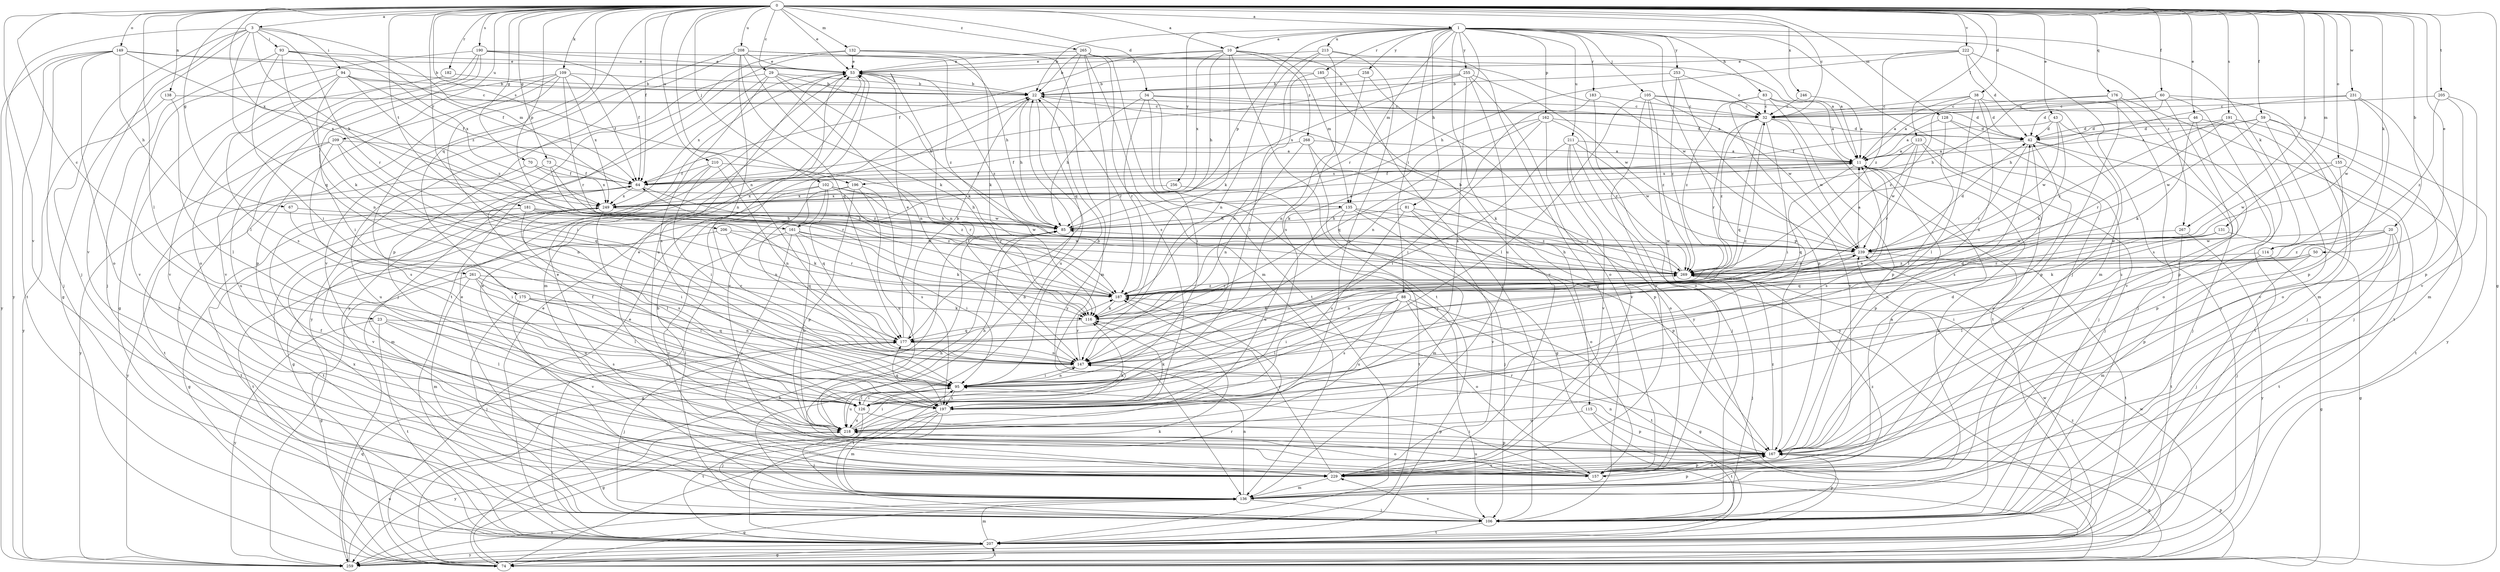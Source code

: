 strict digraph  {
0;
1;
3;
10;
11;
20;
22;
23;
29;
32;
34;
38;
42;
43;
46;
50;
53;
59;
60;
64;
67;
70;
73;
74;
81;
83;
85;
88;
93;
94;
95;
102;
105;
106;
109;
114;
115;
116;
123;
126;
128;
131;
132;
135;
136;
138;
147;
149;
155;
157;
161;
162;
167;
175;
176;
177;
181;
182;
183;
185;
187;
190;
191;
196;
197;
205;
206;
207;
208;
209;
210;
211;
213;
218;
222;
229;
231;
239;
246;
249;
253;
255;
256;
258;
259;
261;
265;
267;
268;
269;
0 -> 1  [label=a];
0 -> 3  [label=a];
0 -> 10  [label=a];
0 -> 20  [label=b];
0 -> 23  [label=c];
0 -> 29  [label=c];
0 -> 32  [label=c];
0 -> 34  [label=d];
0 -> 38  [label=d];
0 -> 43  [label=e];
0 -> 46  [label=e];
0 -> 50  [label=e];
0 -> 53  [label=e];
0 -> 59  [label=f];
0 -> 60  [label=f];
0 -> 64  [label=f];
0 -> 67  [label=g];
0 -> 70  [label=g];
0 -> 73  [label=g];
0 -> 74  [label=g];
0 -> 102  [label=j];
0 -> 109  [label=k];
0 -> 114  [label=k];
0 -> 123  [label=l];
0 -> 126  [label=l];
0 -> 128  [label=m];
0 -> 131  [label=m];
0 -> 132  [label=m];
0 -> 138  [label=n];
0 -> 147  [label=n];
0 -> 149  [label=o];
0 -> 155  [label=o];
0 -> 161  [label=p];
0 -> 175  [label=q];
0 -> 176  [label=q];
0 -> 181  [label=r];
0 -> 182  [label=r];
0 -> 190  [label=s];
0 -> 191  [label=s];
0 -> 196  [label=s];
0 -> 205  [label=t];
0 -> 206  [label=t];
0 -> 208  [label=u];
0 -> 209  [label=u];
0 -> 210  [label=u];
0 -> 222  [label=v];
0 -> 229  [label=v];
0 -> 231  [label=w];
0 -> 246  [label=x];
0 -> 249  [label=x];
0 -> 261  [label=z];
0 -> 265  [label=z];
0 -> 267  [label=z];
1 -> 10  [label=a];
1 -> 22  [label=b];
1 -> 81  [label=h];
1 -> 83  [label=h];
1 -> 88  [label=i];
1 -> 105  [label=j];
1 -> 106  [label=j];
1 -> 114  [label=k];
1 -> 115  [label=k];
1 -> 135  [label=m];
1 -> 161  [label=p];
1 -> 162  [label=p];
1 -> 167  [label=p];
1 -> 183  [label=r];
1 -> 185  [label=r];
1 -> 187  [label=r];
1 -> 211  [label=u];
1 -> 213  [label=u];
1 -> 253  [label=y];
1 -> 255  [label=y];
1 -> 256  [label=y];
1 -> 258  [label=y];
1 -> 267  [label=z];
3 -> 74  [label=g];
3 -> 85  [label=h];
3 -> 93  [label=i];
3 -> 94  [label=i];
3 -> 106  [label=j];
3 -> 135  [label=m];
3 -> 177  [label=q];
3 -> 187  [label=r];
3 -> 229  [label=v];
3 -> 259  [label=y];
10 -> 53  [label=e];
10 -> 64  [label=f];
10 -> 85  [label=h];
10 -> 106  [label=j];
10 -> 116  [label=k];
10 -> 135  [label=m];
10 -> 207  [label=t];
10 -> 249  [label=x];
10 -> 268  [label=z];
11 -> 64  [label=f];
11 -> 167  [label=p];
11 -> 177  [label=q];
11 -> 196  [label=s];
11 -> 197  [label=s];
20 -> 106  [label=j];
20 -> 116  [label=k];
20 -> 167  [label=p];
20 -> 207  [label=t];
20 -> 239  [label=w];
20 -> 269  [label=z];
22 -> 32  [label=c];
22 -> 85  [label=h];
22 -> 187  [label=r];
22 -> 218  [label=u];
22 -> 229  [label=v];
23 -> 126  [label=l];
23 -> 177  [label=q];
23 -> 197  [label=s];
23 -> 207  [label=t];
23 -> 259  [label=y];
29 -> 22  [label=b];
29 -> 85  [label=h];
29 -> 106  [label=j];
29 -> 116  [label=k];
29 -> 147  [label=n];
29 -> 197  [label=s];
29 -> 259  [label=y];
32 -> 42  [label=d];
32 -> 95  [label=i];
32 -> 177  [label=q];
32 -> 187  [label=r];
32 -> 239  [label=w];
32 -> 269  [label=z];
34 -> 11  [label=a];
34 -> 32  [label=c];
34 -> 85  [label=h];
34 -> 95  [label=i];
34 -> 106  [label=j];
34 -> 187  [label=r];
38 -> 11  [label=a];
38 -> 32  [label=c];
38 -> 42  [label=d];
38 -> 106  [label=j];
38 -> 126  [label=l];
38 -> 147  [label=n];
38 -> 269  [label=z];
42 -> 11  [label=a];
42 -> 106  [label=j];
42 -> 187  [label=r];
42 -> 197  [label=s];
42 -> 229  [label=v];
43 -> 42  [label=d];
43 -> 64  [label=f];
43 -> 116  [label=k];
43 -> 207  [label=t];
43 -> 239  [label=w];
46 -> 42  [label=d];
46 -> 106  [label=j];
46 -> 116  [label=k];
46 -> 218  [label=u];
50 -> 95  [label=i];
50 -> 106  [label=j];
50 -> 126  [label=l];
50 -> 269  [label=z];
53 -> 22  [label=b];
53 -> 136  [label=m];
53 -> 147  [label=n];
53 -> 218  [label=u];
53 -> 249  [label=x];
53 -> 269  [label=z];
59 -> 11  [label=a];
59 -> 42  [label=d];
59 -> 157  [label=o];
59 -> 229  [label=v];
59 -> 239  [label=w];
59 -> 259  [label=y];
60 -> 11  [label=a];
60 -> 32  [label=c];
60 -> 42  [label=d];
60 -> 136  [label=m];
60 -> 167  [label=p];
60 -> 197  [label=s];
64 -> 249  [label=x];
64 -> 259  [label=y];
64 -> 269  [label=z];
67 -> 85  [label=h];
67 -> 95  [label=i];
70 -> 64  [label=f];
70 -> 207  [label=t];
70 -> 249  [label=x];
73 -> 64  [label=f];
73 -> 187  [label=r];
73 -> 218  [label=u];
73 -> 269  [label=z];
74 -> 53  [label=e];
74 -> 85  [label=h];
74 -> 167  [label=p];
74 -> 187  [label=r];
74 -> 207  [label=t];
81 -> 85  [label=h];
81 -> 157  [label=o];
81 -> 197  [label=s];
81 -> 229  [label=v];
81 -> 269  [label=z];
83 -> 11  [label=a];
83 -> 32  [label=c];
83 -> 167  [label=p];
83 -> 207  [label=t];
83 -> 229  [label=v];
83 -> 269  [label=z];
85 -> 11  [label=a];
85 -> 74  [label=g];
85 -> 239  [label=w];
88 -> 74  [label=g];
88 -> 95  [label=i];
88 -> 116  [label=k];
88 -> 126  [label=l];
88 -> 157  [label=o];
88 -> 197  [label=s];
88 -> 207  [label=t];
88 -> 218  [label=u];
93 -> 53  [label=e];
93 -> 64  [label=f];
93 -> 95  [label=i];
93 -> 106  [label=j];
93 -> 116  [label=k];
93 -> 249  [label=x];
94 -> 22  [label=b];
94 -> 32  [label=c];
94 -> 64  [label=f];
94 -> 95  [label=i];
94 -> 197  [label=s];
94 -> 229  [label=v];
94 -> 269  [label=z];
95 -> 22  [label=b];
95 -> 42  [label=d];
95 -> 126  [label=l];
95 -> 147  [label=n];
95 -> 197  [label=s];
95 -> 218  [label=u];
102 -> 85  [label=h];
102 -> 136  [label=m];
102 -> 147  [label=n];
102 -> 177  [label=q];
102 -> 187  [label=r];
102 -> 239  [label=w];
102 -> 249  [label=x];
105 -> 32  [label=c];
105 -> 42  [label=d];
105 -> 126  [label=l];
105 -> 229  [label=v];
105 -> 239  [label=w];
105 -> 259  [label=y];
105 -> 269  [label=z];
106 -> 22  [label=b];
106 -> 53  [label=e];
106 -> 167  [label=p];
106 -> 207  [label=t];
106 -> 229  [label=v];
106 -> 249  [label=x];
109 -> 22  [label=b];
109 -> 64  [label=f];
109 -> 95  [label=i];
109 -> 167  [label=p];
109 -> 187  [label=r];
109 -> 207  [label=t];
109 -> 229  [label=v];
109 -> 249  [label=x];
114 -> 74  [label=g];
114 -> 136  [label=m];
114 -> 269  [label=z];
115 -> 167  [label=p];
115 -> 207  [label=t];
115 -> 218  [label=u];
116 -> 177  [label=q];
116 -> 239  [label=w];
123 -> 11  [label=a];
123 -> 106  [label=j];
123 -> 187  [label=r];
123 -> 229  [label=v];
123 -> 239  [label=w];
123 -> 249  [label=x];
126 -> 95  [label=i];
126 -> 106  [label=j];
126 -> 167  [label=p];
126 -> 218  [label=u];
128 -> 11  [label=a];
128 -> 42  [label=d];
128 -> 106  [label=j];
128 -> 126  [label=l];
131 -> 74  [label=g];
131 -> 147  [label=n];
131 -> 177  [label=q];
131 -> 187  [label=r];
131 -> 239  [label=w];
132 -> 53  [label=e];
132 -> 116  [label=k];
132 -> 136  [label=m];
132 -> 207  [label=t];
132 -> 239  [label=w];
132 -> 259  [label=y];
135 -> 85  [label=h];
135 -> 106  [label=j];
135 -> 136  [label=m];
135 -> 167  [label=p];
135 -> 218  [label=u];
135 -> 269  [label=z];
136 -> 11  [label=a];
136 -> 22  [label=b];
136 -> 53  [label=e];
136 -> 74  [label=g];
136 -> 95  [label=i];
136 -> 106  [label=j];
136 -> 147  [label=n];
136 -> 167  [label=p];
136 -> 259  [label=y];
136 -> 269  [label=z];
138 -> 32  [label=c];
138 -> 126  [label=l];
138 -> 259  [label=y];
147 -> 11  [label=a];
147 -> 32  [label=c];
147 -> 95  [label=i];
147 -> 187  [label=r];
149 -> 22  [label=b];
149 -> 53  [label=e];
149 -> 85  [label=h];
149 -> 106  [label=j];
149 -> 157  [label=o];
149 -> 207  [label=t];
149 -> 249  [label=x];
149 -> 259  [label=y];
155 -> 64  [label=f];
155 -> 167  [label=p];
155 -> 207  [label=t];
155 -> 239  [label=w];
157 -> 11  [label=a];
157 -> 64  [label=f];
157 -> 85  [label=h];
157 -> 95  [label=i];
157 -> 167  [label=p];
157 -> 218  [label=u];
161 -> 95  [label=i];
161 -> 116  [label=k];
161 -> 157  [label=o];
161 -> 218  [label=u];
161 -> 229  [label=v];
161 -> 239  [label=w];
162 -> 42  [label=d];
162 -> 95  [label=i];
162 -> 116  [label=k];
162 -> 177  [label=q];
162 -> 229  [label=v];
162 -> 269  [label=z];
167 -> 42  [label=d];
167 -> 74  [label=g];
167 -> 147  [label=n];
167 -> 157  [label=o];
167 -> 187  [label=r];
167 -> 229  [label=v];
167 -> 269  [label=z];
175 -> 106  [label=j];
175 -> 116  [label=k];
175 -> 126  [label=l];
175 -> 147  [label=n];
175 -> 229  [label=v];
176 -> 32  [label=c];
176 -> 85  [label=h];
176 -> 167  [label=p];
176 -> 207  [label=t];
176 -> 229  [label=v];
177 -> 22  [label=b];
177 -> 53  [label=e];
177 -> 106  [label=j];
177 -> 147  [label=n];
181 -> 74  [label=g];
181 -> 85  [label=h];
181 -> 95  [label=i];
181 -> 116  [label=k];
181 -> 207  [label=t];
181 -> 239  [label=w];
181 -> 269  [label=z];
182 -> 22  [label=b];
182 -> 229  [label=v];
183 -> 32  [label=c];
183 -> 147  [label=n];
183 -> 157  [label=o];
185 -> 22  [label=b];
185 -> 147  [label=n];
185 -> 229  [label=v];
187 -> 64  [label=f];
187 -> 116  [label=k];
187 -> 269  [label=z];
190 -> 11  [label=a];
190 -> 53  [label=e];
190 -> 64  [label=f];
190 -> 74  [label=g];
190 -> 126  [label=l];
190 -> 147  [label=n];
190 -> 157  [label=o];
191 -> 42  [label=d];
191 -> 106  [label=j];
191 -> 157  [label=o];
191 -> 187  [label=r];
191 -> 269  [label=z];
196 -> 167  [label=p];
196 -> 197  [label=s];
196 -> 207  [label=t];
196 -> 218  [label=u];
196 -> 249  [label=x];
197 -> 64  [label=f];
197 -> 74  [label=g];
197 -> 106  [label=j];
197 -> 116  [label=k];
197 -> 136  [label=m];
197 -> 177  [label=q];
197 -> 207  [label=t];
205 -> 32  [label=c];
205 -> 167  [label=p];
205 -> 229  [label=v];
205 -> 269  [label=z];
206 -> 177  [label=q];
206 -> 187  [label=r];
206 -> 207  [label=t];
206 -> 239  [label=w];
207 -> 53  [label=e];
207 -> 74  [label=g];
207 -> 116  [label=k];
207 -> 136  [label=m];
207 -> 239  [label=w];
207 -> 259  [label=y];
208 -> 53  [label=e];
208 -> 85  [label=h];
208 -> 116  [label=k];
208 -> 147  [label=n];
208 -> 167  [label=p];
208 -> 177  [label=q];
208 -> 229  [label=v];
208 -> 269  [label=z];
209 -> 11  [label=a];
209 -> 147  [label=n];
209 -> 177  [label=q];
209 -> 197  [label=s];
209 -> 218  [label=u];
209 -> 259  [label=y];
210 -> 64  [label=f];
210 -> 74  [label=g];
210 -> 95  [label=i];
210 -> 147  [label=n];
210 -> 187  [label=r];
211 -> 11  [label=a];
211 -> 95  [label=i];
211 -> 106  [label=j];
211 -> 157  [label=o];
211 -> 229  [label=v];
211 -> 239  [label=w];
213 -> 53  [label=e];
213 -> 106  [label=j];
213 -> 126  [label=l];
213 -> 147  [label=n];
213 -> 197  [label=s];
213 -> 218  [label=u];
218 -> 53  [label=e];
218 -> 85  [label=h];
218 -> 95  [label=i];
218 -> 116  [label=k];
218 -> 157  [label=o];
218 -> 167  [label=p];
218 -> 259  [label=y];
222 -> 42  [label=d];
222 -> 53  [label=e];
222 -> 85  [label=h];
222 -> 136  [label=m];
222 -> 259  [label=y];
222 -> 269  [label=z];
229 -> 53  [label=e];
229 -> 136  [label=m];
229 -> 187  [label=r];
231 -> 32  [label=c];
231 -> 85  [label=h];
231 -> 136  [label=m];
231 -> 167  [label=p];
231 -> 239  [label=w];
239 -> 11  [label=a];
239 -> 42  [label=d];
239 -> 147  [label=n];
239 -> 207  [label=t];
239 -> 269  [label=z];
246 -> 11  [label=a];
246 -> 32  [label=c];
249 -> 85  [label=h];
249 -> 126  [label=l];
249 -> 197  [label=s];
249 -> 207  [label=t];
249 -> 229  [label=v];
253 -> 22  [label=b];
253 -> 32  [label=c];
253 -> 167  [label=p];
253 -> 269  [label=z];
255 -> 22  [label=b];
255 -> 64  [label=f];
255 -> 157  [label=o];
255 -> 197  [label=s];
255 -> 218  [label=u];
255 -> 239  [label=w];
255 -> 249  [label=x];
256 -> 207  [label=t];
256 -> 249  [label=x];
258 -> 22  [label=b];
258 -> 147  [label=n];
258 -> 259  [label=y];
259 -> 177  [label=q];
259 -> 218  [label=u];
259 -> 239  [label=w];
259 -> 269  [label=z];
261 -> 74  [label=g];
261 -> 95  [label=i];
261 -> 126  [label=l];
261 -> 136  [label=m];
261 -> 187  [label=r];
261 -> 218  [label=u];
265 -> 11  [label=a];
265 -> 22  [label=b];
265 -> 53  [label=e];
265 -> 136  [label=m];
265 -> 177  [label=q];
265 -> 197  [label=s];
265 -> 207  [label=t];
265 -> 259  [label=y];
267 -> 207  [label=t];
267 -> 239  [label=w];
267 -> 259  [label=y];
268 -> 11  [label=a];
268 -> 64  [label=f];
268 -> 74  [label=g];
268 -> 147  [label=n];
268 -> 167  [label=p];
269 -> 22  [label=b];
269 -> 85  [label=h];
269 -> 106  [label=j];
269 -> 187  [label=r];
}
